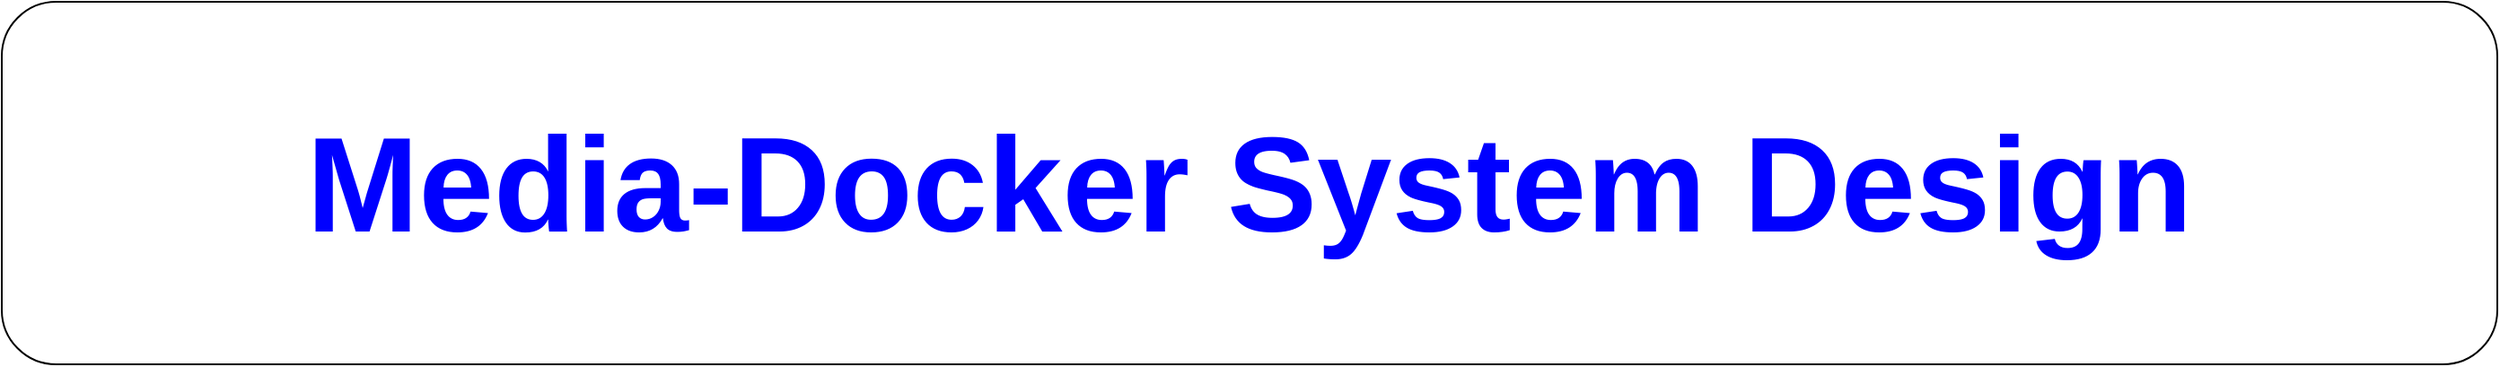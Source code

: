 <mxfile version="24.5.3" type="device">
  <diagram name="Page-1" id="8LY6jf2VW1UNzwF86Eml">
    <mxGraphModel dx="1290" dy="2821" grid="1" gridSize="10" guides="1" tooltips="1" connect="1" arrows="1" fold="1" page="1" pageScale="1" pageWidth="850" pageHeight="1100" math="0" shadow="0">
      <root>
        <mxCell id="0" />
        <mxCell id="1" parent="0" />
        <mxCell id="1mTdtNGmqYXUZ3hvpRrU-1" value="&lt;b&gt;&lt;font color=&quot;#0000ff&quot; style=&quot;font-size: 75px;&quot;&gt;Media-Docker&amp;nbsp;&lt;/font&gt;&lt;/b&gt;&lt;b style=&quot;background-color: initial;&quot;&gt;&lt;font color=&quot;#0000ff&quot; style=&quot;font-size: 75px;&quot;&gt;System Design&lt;/font&gt;&lt;/b&gt;" style="rounded=1;whiteSpace=wrap;html=1;fillColor=#FFFFFF;" vertex="1" parent="1">
          <mxGeometry x="100" y="-1232" width="1390" height="202" as="geometry" />
        </mxCell>
      </root>
    </mxGraphModel>
  </diagram>
</mxfile>
